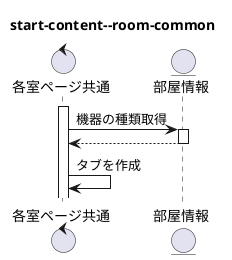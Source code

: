 @startuml start-content--room-common
title start-content--room-common
control 各室ページ共通 as rc
entity "部屋情報" as rinfo

activate rc
rc -> rinfo:機器の種類取得
activate rinfo
rinfo --> rc
deactivate rinfo
rc -> rc:タブを作成

@enduml